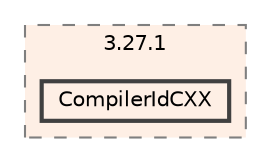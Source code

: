 digraph "build/CMakeFiles/3.27.1/CompilerIdCXX"
{
 // LATEX_PDF_SIZE
  bgcolor="transparent";
  edge [fontname=Helvetica,fontsize=10,labelfontname=Helvetica,labelfontsize=10];
  node [fontname=Helvetica,fontsize=10,shape=box,height=0.2,width=0.4];
  compound=true
  subgraph clusterdir_5cd4f81e0bc14d3f12ceebadde01af93 {
    graph [ bgcolor="#feefe5", pencolor="grey50", label="3.27.1", fontname=Helvetica,fontsize=10 style="filled,dashed", URL="dir_5cd4f81e0bc14d3f12ceebadde01af93.html",tooltip=""]
  dir_ccd7575fef6dc87266686d88c01d4fe0 [label="CompilerIdCXX", fillcolor="#feefe5", color="grey25", style="filled,bold", URL="dir_ccd7575fef6dc87266686d88c01d4fe0.html",tooltip=""];
  }
}
